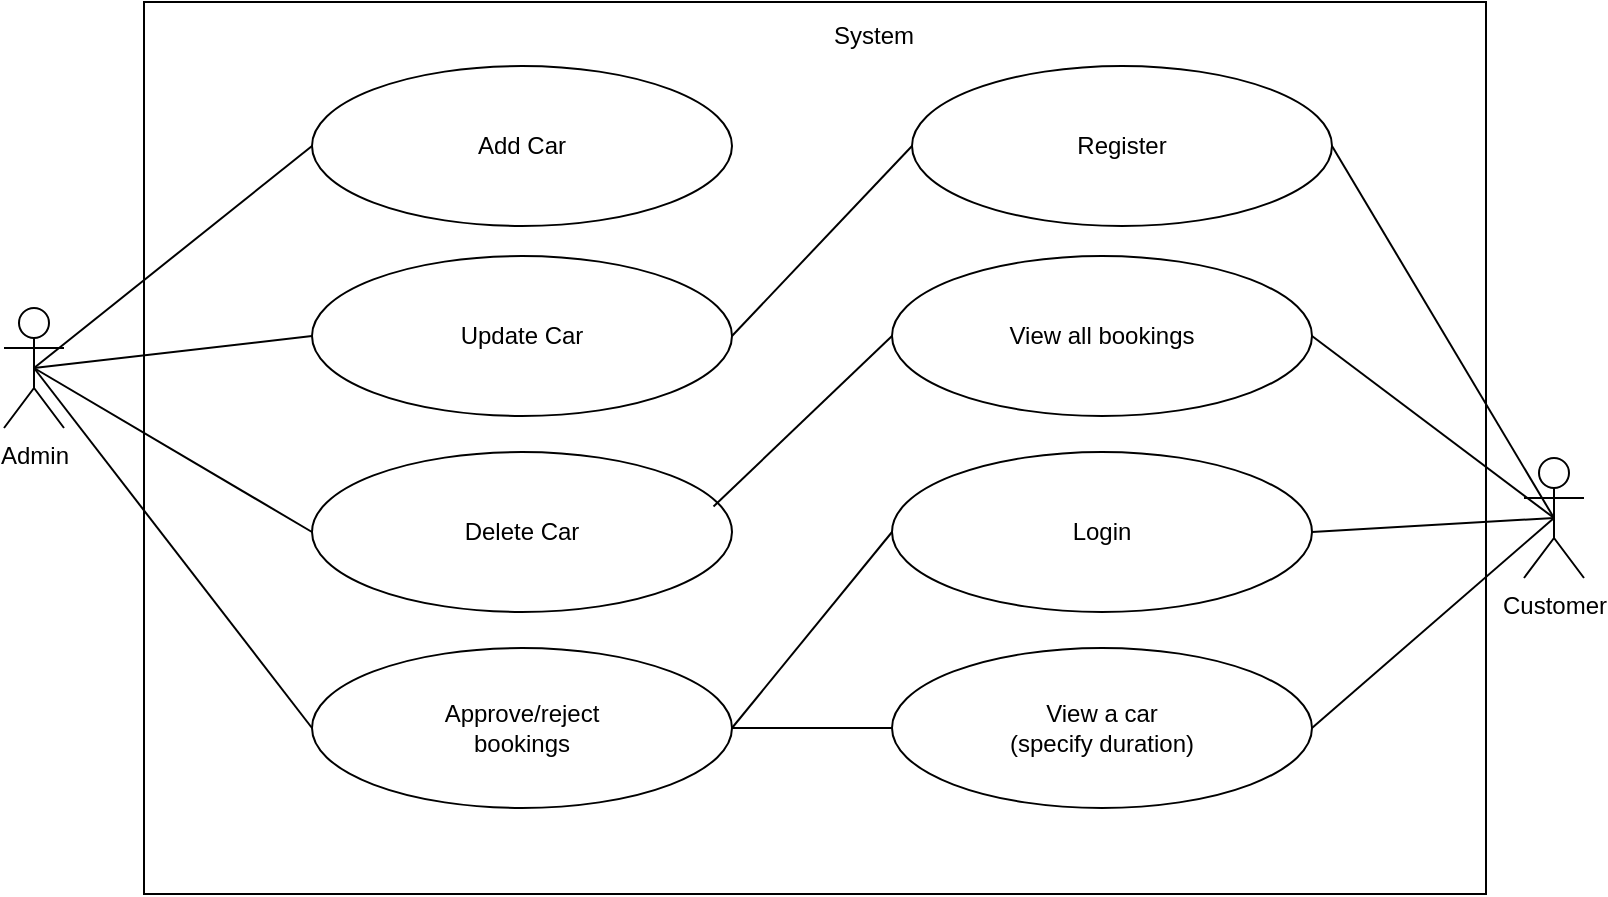 <mxfile version="27.0.3">
  <diagram name="Page-1" id="VcuLmdytVTQZ5WLBHurv">
    <mxGraphModel dx="1158" dy="624" grid="0" gridSize="10" guides="1" tooltips="1" connect="1" arrows="1" fold="1" page="1" pageScale="1" pageWidth="850" pageHeight="1100" math="0" shadow="0">
      <root>
        <mxCell id="0" />
        <mxCell id="1" parent="0" />
        <mxCell id="GmY9_GItGqDkAXkPfu6z-1" value="&lt;div&gt;Add Car&lt;/div&gt;" style="ellipse;whiteSpace=wrap;html=1;" vertex="1" parent="1">
          <mxGeometry x="174" y="40" width="210" height="80" as="geometry" />
        </mxCell>
        <mxCell id="GmY9_GItGqDkAXkPfu6z-3" value="Delete Car" style="ellipse;whiteSpace=wrap;html=1;" vertex="1" parent="1">
          <mxGeometry x="174" y="233" width="210" height="80" as="geometry" />
        </mxCell>
        <mxCell id="GmY9_GItGqDkAXkPfu6z-4" value="Approve/reject&lt;div&gt;bookings&lt;/div&gt;" style="ellipse;whiteSpace=wrap;html=1;" vertex="1" parent="1">
          <mxGeometry x="174" y="331" width="210" height="80" as="geometry" />
        </mxCell>
        <mxCell id="GmY9_GItGqDkAXkPfu6z-5" value="Register" style="ellipse;whiteSpace=wrap;html=1;" vertex="1" parent="1">
          <mxGeometry x="474" y="40" width="210" height="80" as="geometry" />
        </mxCell>
        <mxCell id="GmY9_GItGqDkAXkPfu6z-7" value="View all bookings" style="ellipse;whiteSpace=wrap;html=1;" vertex="1" parent="1">
          <mxGeometry x="464" y="135" width="210" height="80" as="geometry" />
        </mxCell>
        <mxCell id="GmY9_GItGqDkAXkPfu6z-8" value="Login" style="ellipse;whiteSpace=wrap;html=1;" vertex="1" parent="1">
          <mxGeometry x="464" y="233" width="210" height="80" as="geometry" />
        </mxCell>
        <mxCell id="GmY9_GItGqDkAXkPfu6z-9" value="View a car&lt;div&gt;(specify duration)&lt;/div&gt;" style="ellipse;whiteSpace=wrap;html=1;" vertex="1" parent="1">
          <mxGeometry x="464" y="331" width="210" height="80" as="geometry" />
        </mxCell>
        <mxCell id="GmY9_GItGqDkAXkPfu6z-10" value="" style="endArrow=none;html=1;rounded=0;entryX=0;entryY=0.5;entryDx=0;entryDy=0;exitX=1;exitY=0.5;exitDx=0;exitDy=0;" edge="1" parent="1" source="GmY9_GItGqDkAXkPfu6z-2" target="GmY9_GItGqDkAXkPfu6z-5">
          <mxGeometry width="50" height="50" relative="1" as="geometry">
            <mxPoint x="430" y="180" as="sourcePoint" />
            <mxPoint x="480" y="130" as="targetPoint" />
          </mxGeometry>
        </mxCell>
        <mxCell id="GmY9_GItGqDkAXkPfu6z-11" value="" style="endArrow=none;html=1;rounded=0;entryX=0;entryY=0.5;entryDx=0;entryDy=0;exitX=0.956;exitY=0.341;exitDx=0;exitDy=0;exitPerimeter=0;" edge="1" parent="1" source="GmY9_GItGqDkAXkPfu6z-3" target="GmY9_GItGqDkAXkPfu6z-7">
          <mxGeometry width="50" height="50" relative="1" as="geometry">
            <mxPoint x="425" y="290" as="sourcePoint" />
            <mxPoint x="510.0" y="170.0" as="targetPoint" />
          </mxGeometry>
        </mxCell>
        <mxCell id="GmY9_GItGqDkAXkPfu6z-12" value="Admin" style="shape=umlActor;verticalLabelPosition=bottom;verticalAlign=top;html=1;outlineConnect=0;" vertex="1" parent="1">
          <mxGeometry x="20" y="161" width="30" height="60" as="geometry" />
        </mxCell>
        <mxCell id="GmY9_GItGqDkAXkPfu6z-17" value="" style="endArrow=none;html=1;rounded=0;exitX=1;exitY=0.5;exitDx=0;exitDy=0;entryX=0;entryY=0.5;entryDx=0;entryDy=0;" edge="1" parent="1" source="GmY9_GItGqDkAXkPfu6z-4" target="GmY9_GItGqDkAXkPfu6z-8">
          <mxGeometry width="50" height="50" relative="1" as="geometry">
            <mxPoint x="430" y="390" as="sourcePoint" />
            <mxPoint x="480" y="340" as="targetPoint" />
          </mxGeometry>
        </mxCell>
        <mxCell id="GmY9_GItGqDkAXkPfu6z-18" value="" style="endArrow=none;html=1;rounded=0;exitX=1;exitY=0.5;exitDx=0;exitDy=0;entryX=0;entryY=0.5;entryDx=0;entryDy=0;" edge="1" parent="1" source="GmY9_GItGqDkAXkPfu6z-4" target="GmY9_GItGqDkAXkPfu6z-9">
          <mxGeometry width="50" height="50" relative="1" as="geometry">
            <mxPoint x="440" y="390" as="sourcePoint" />
            <mxPoint x="490" y="340" as="targetPoint" />
          </mxGeometry>
        </mxCell>
        <mxCell id="GmY9_GItGqDkAXkPfu6z-22" value="System" style="text;html=1;align=center;verticalAlign=middle;whiteSpace=wrap;rounded=0;" vertex="1" parent="1">
          <mxGeometry x="425" y="10" width="60" height="30" as="geometry" />
        </mxCell>
        <mxCell id="GmY9_GItGqDkAXkPfu6z-23" value="" style="endArrow=none;html=1;rounded=0;entryX=0;entryY=0.5;entryDx=0;entryDy=0;exitX=0.5;exitY=0.5;exitDx=0;exitDy=0;exitPerimeter=0;" edge="1" parent="1" source="GmY9_GItGqDkAXkPfu6z-12" target="GmY9_GItGqDkAXkPfu6z-1">
          <mxGeometry width="50" height="50" relative="1" as="geometry">
            <mxPoint x="90" y="150" as="sourcePoint" />
            <mxPoint x="217.79" y="69.0" as="targetPoint" />
          </mxGeometry>
        </mxCell>
        <mxCell id="GmY9_GItGqDkAXkPfu6z-24" value="" style="endArrow=none;html=1;rounded=0;entryX=0.078;entryY=0.264;entryDx=0;entryDy=0;entryPerimeter=0;exitX=0.5;exitY=0.5;exitDx=0;exitDy=0;exitPerimeter=0;" edge="1" parent="1" source="GmY9_GItGqDkAXkPfu6z-2">
          <mxGeometry width="50" height="50" relative="1" as="geometry">
            <mxPoint x="73" y="130" as="sourcePoint" />
            <mxPoint x="216.02" y="165.76" as="targetPoint" />
          </mxGeometry>
        </mxCell>
        <mxCell id="GmY9_GItGqDkAXkPfu6z-25" value="" style="endArrow=none;html=1;rounded=0;entryX=0;entryY=0.5;entryDx=0;entryDy=0;exitX=0.5;exitY=0.5;exitDx=0;exitDy=0;exitPerimeter=0;" edge="1" parent="1" source="GmY9_GItGqDkAXkPfu6z-12" target="GmY9_GItGqDkAXkPfu6z-3">
          <mxGeometry width="50" height="50" relative="1" as="geometry">
            <mxPoint x="95" y="150" as="sourcePoint" />
            <mxPoint x="217.2" y="269.01" as="targetPoint" />
          </mxGeometry>
        </mxCell>
        <mxCell id="GmY9_GItGqDkAXkPfu6z-27" value="" style="endArrow=none;html=1;rounded=0;exitX=0.5;exitY=0.5;exitDx=0;exitDy=0;exitPerimeter=0;entryX=0;entryY=0.5;entryDx=0;entryDy=0;" edge="1" parent="1" source="GmY9_GItGqDkAXkPfu6z-12" target="GmY9_GItGqDkAXkPfu6z-4">
          <mxGeometry width="50" height="50" relative="1" as="geometry">
            <mxPoint x="64" y="221" as="sourcePoint" />
            <mxPoint x="216" y="373" as="targetPoint" />
          </mxGeometry>
        </mxCell>
        <mxCell id="GmY9_GItGqDkAXkPfu6z-29" value="Customer" style="shape=umlActor;verticalLabelPosition=bottom;verticalAlign=top;html=1;outlineConnect=0;" vertex="1" parent="1">
          <mxGeometry x="780" y="236" width="30" height="60" as="geometry" />
        </mxCell>
        <mxCell id="GmY9_GItGqDkAXkPfu6z-32" value="" style="endArrow=none;html=1;rounded=0;entryX=0.5;entryY=0.5;entryDx=0;entryDy=0;entryPerimeter=0;exitX=1;exitY=0.5;exitDx=0;exitDy=0;" edge="1" parent="1" source="GmY9_GItGqDkAXkPfu6z-9" target="GmY9_GItGqDkAXkPfu6z-29">
          <mxGeometry width="50" height="50" relative="1" as="geometry">
            <mxPoint x="725.19" y="464.89" as="sourcePoint" />
            <mxPoint x="780" y="397" as="targetPoint" />
          </mxGeometry>
        </mxCell>
        <mxCell id="GmY9_GItGqDkAXkPfu6z-33" value="" style="endArrow=none;html=1;rounded=0;entryX=0.5;entryY=0.5;entryDx=0;entryDy=0;entryPerimeter=0;exitX=1;exitY=0.5;exitDx=0;exitDy=0;" edge="1" parent="1" source="GmY9_GItGqDkAXkPfu6z-8" target="GmY9_GItGqDkAXkPfu6z-29">
          <mxGeometry width="50" height="50" relative="1" as="geometry">
            <mxPoint x="716" y="368" as="sourcePoint" />
            <mxPoint x="830" y="407" as="targetPoint" />
          </mxGeometry>
        </mxCell>
        <mxCell id="GmY9_GItGqDkAXkPfu6z-36" value="" style="endArrow=none;html=1;rounded=0;entryX=1;entryY=0.5;entryDx=0;entryDy=0;exitX=0.5;exitY=0.5;exitDx=0;exitDy=0;exitPerimeter=0;" edge="1" parent="1" source="GmY9_GItGqDkAXkPfu6z-29" target="GmY9_GItGqDkAXkPfu6z-7">
          <mxGeometry width="50" height="50" relative="1" as="geometry">
            <mxPoint x="441" y="391" as="sourcePoint" />
            <mxPoint x="491" y="341" as="targetPoint" />
          </mxGeometry>
        </mxCell>
        <mxCell id="GmY9_GItGqDkAXkPfu6z-37" value="" style="endArrow=none;html=1;rounded=0;entryX=1;entryY=0.5;entryDx=0;entryDy=0;exitX=0.5;exitY=0.5;exitDx=0;exitDy=0;exitPerimeter=0;" edge="1" parent="1" source="GmY9_GItGqDkAXkPfu6z-29" target="GmY9_GItGqDkAXkPfu6z-5">
          <mxGeometry width="50" height="50" relative="1" as="geometry">
            <mxPoint x="460" y="394" as="sourcePoint" />
            <mxPoint x="491" y="341" as="targetPoint" />
          </mxGeometry>
        </mxCell>
        <mxCell id="GmY9_GItGqDkAXkPfu6z-41" value="" style="endArrow=none;html=1;rounded=0;entryX=0;entryY=0.5;entryDx=0;entryDy=0;exitX=0.5;exitY=0.5;exitDx=0;exitDy=0;exitPerimeter=0;" edge="1" parent="1" source="GmY9_GItGqDkAXkPfu6z-12" target="GmY9_GItGqDkAXkPfu6z-2">
          <mxGeometry width="50" height="50" relative="1" as="geometry">
            <mxPoint x="35" y="191" as="sourcePoint" />
            <mxPoint x="216.02" y="165.76" as="targetPoint" />
          </mxGeometry>
        </mxCell>
        <mxCell id="GmY9_GItGqDkAXkPfu6z-2" value="Update Car" style="ellipse;whiteSpace=wrap;html=1;" vertex="1" parent="1">
          <mxGeometry x="174" y="135" width="210" height="80" as="geometry" />
        </mxCell>
        <mxCell id="GmY9_GItGqDkAXkPfu6z-42" value="" style="rounded=0;whiteSpace=wrap;html=1;fillColor=none;" vertex="1" parent="1">
          <mxGeometry x="90" y="8" width="671" height="446" as="geometry" />
        </mxCell>
      </root>
    </mxGraphModel>
  </diagram>
</mxfile>

